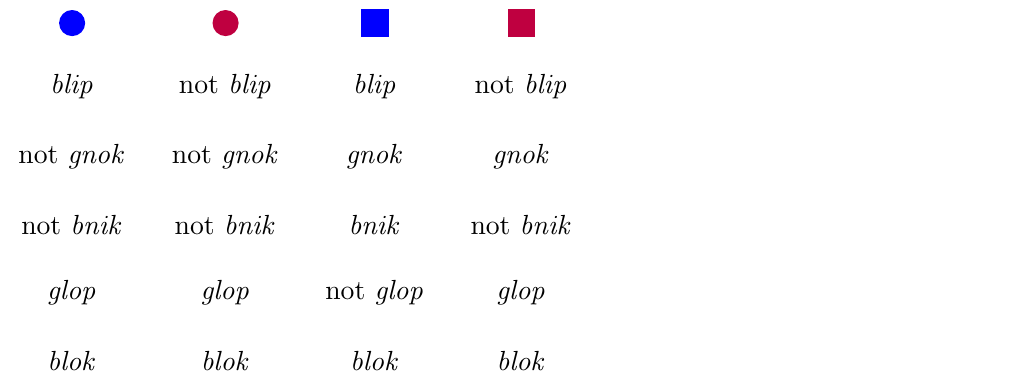 \documentclass[tikz]{standalone}
\usetikzlibrary{matrix,positioning}
\begin{document}
\begin{tikzpicture}
    \matrix (m) at (0,0) [matrix of nodes, nodes in empty cells,
                          row sep=1em, column sep=1em] {
    |[fill=blue,circle]| & |[fill=purple,circle]| & |[fill=blue,inner sep=.5em]| & |[fill=purple, inner sep=.5em]|\\ 
    \emph{blip} & not \emph{blip} & \emph{blip} & not \emph{blip} & \phantom{not blip} & \phantom{not blip} & \phantom{not blip}\\
    not \emph{gnok} & not \emph{gnok} & \emph{gnok} & \emph{gnok}\\
    not \emph{bnik} & not \emph{bnik} & \emph{bnik} & not \emph{bnik}\\
    \emph{glop} & \emph{glop} & not \emph{glop} & \emph{glop}\\
    \emph{blok} & \emph{blok} & \emph{blok}& \emph{blok}\\
    };
\end{tikzpicture}
\end{document}
